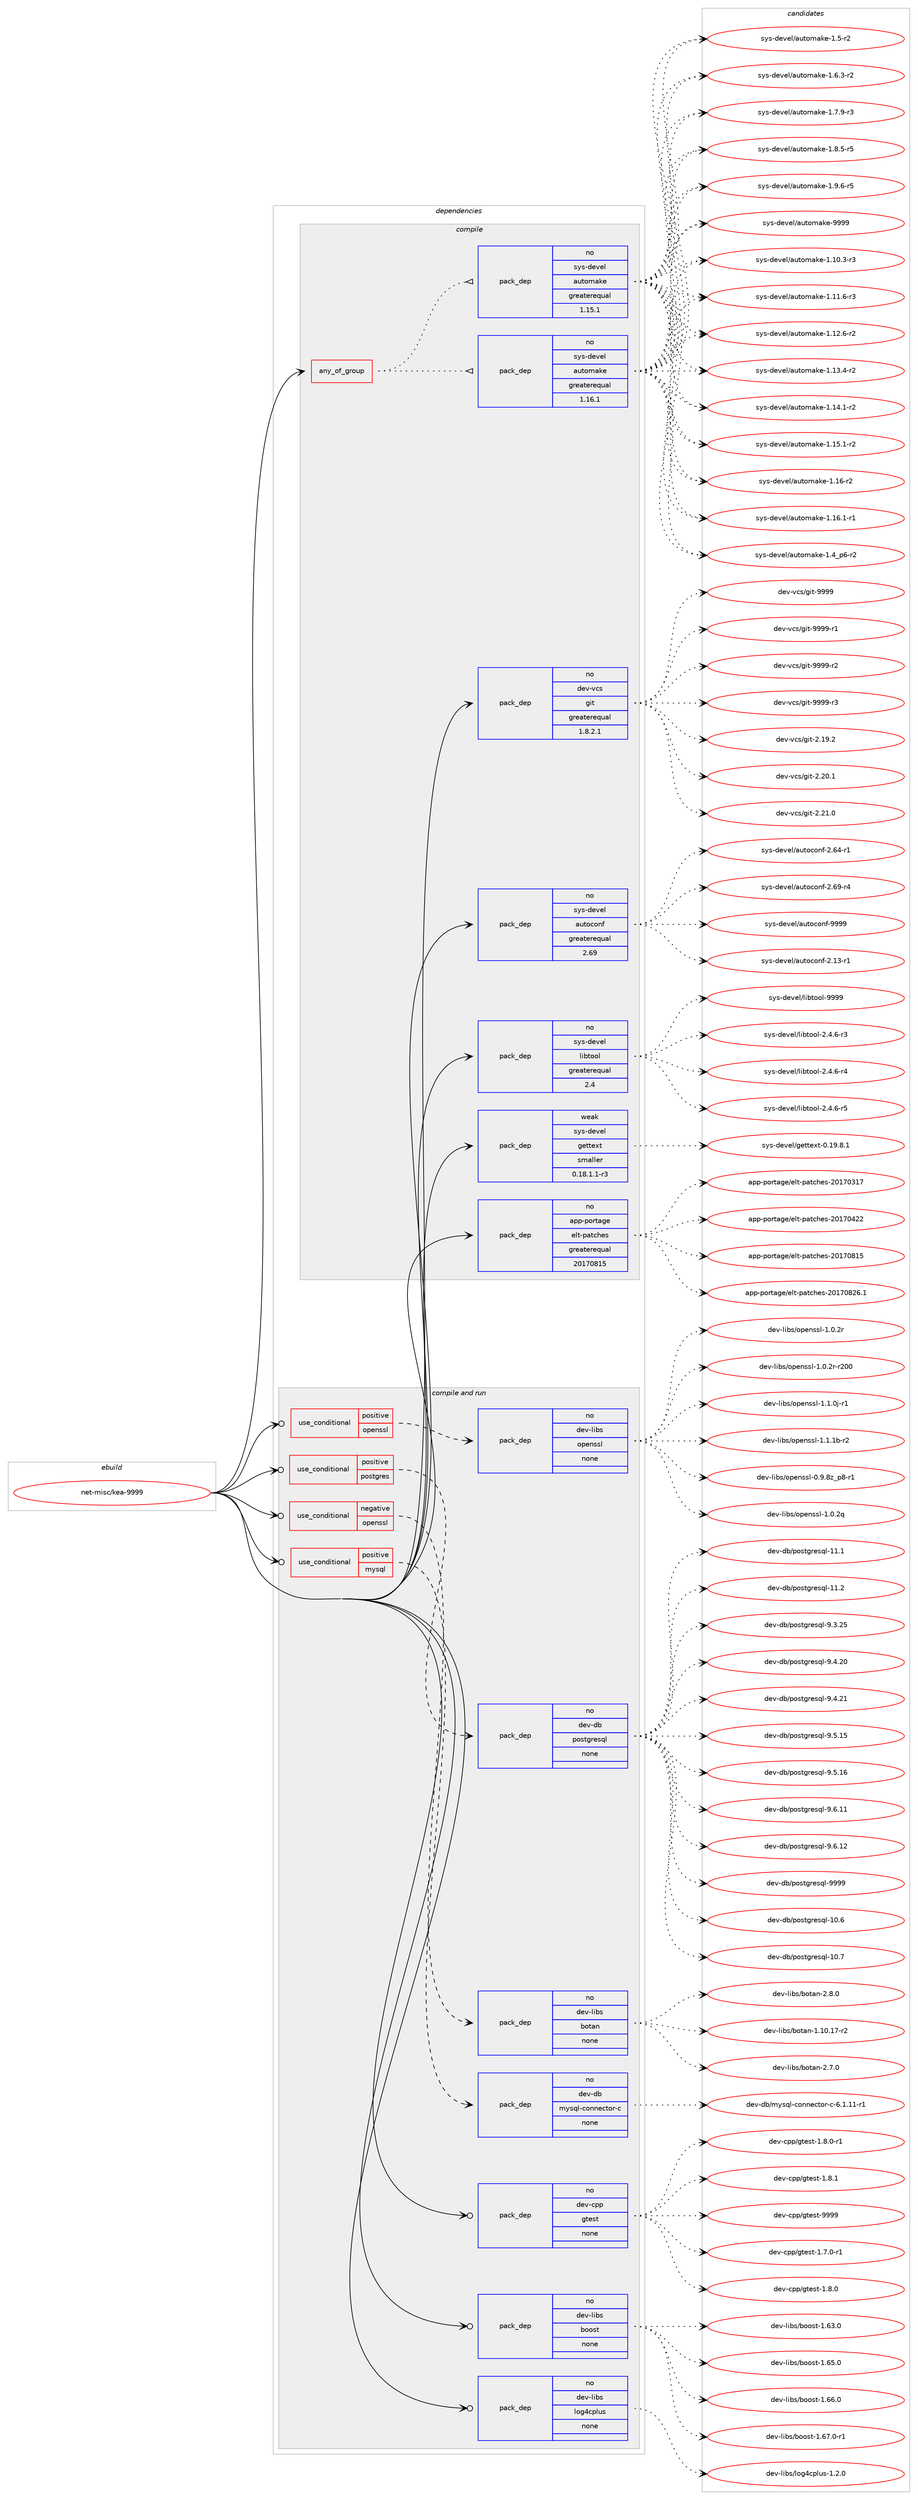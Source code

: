 digraph prolog {

# *************
# Graph options
# *************

newrank=true;
concentrate=true;
compound=true;
graph [rankdir=LR,fontname=Helvetica,fontsize=10,ranksep=1.5];#, ranksep=2.5, nodesep=0.2];
edge  [arrowhead=vee];
node  [fontname=Helvetica,fontsize=10];

# **********
# The ebuild
# **********

subgraph cluster_leftcol {
color=gray;
rank=same;
label=<<i>ebuild</i>>;
id [label="net-misc/kea-9999", color=red, width=4, href="../net-misc/kea-9999.svg"];
}

# ****************
# The dependencies
# ****************

subgraph cluster_midcol {
color=gray;
label=<<i>dependencies</i>>;
subgraph cluster_compile {
fillcolor="#eeeeee";
style=filled;
label=<<i>compile</i>>;
subgraph any26334 {
dependency1668691 [label=<<TABLE BORDER="0" CELLBORDER="1" CELLSPACING="0" CELLPADDING="4"><TR><TD CELLPADDING="10">any_of_group</TD></TR></TABLE>>, shape=none, color=red];subgraph pack1193012 {
dependency1668692 [label=<<TABLE BORDER="0" CELLBORDER="1" CELLSPACING="0" CELLPADDING="4" WIDTH="220"><TR><TD ROWSPAN="6" CELLPADDING="30">pack_dep</TD></TR><TR><TD WIDTH="110">no</TD></TR><TR><TD>sys-devel</TD></TR><TR><TD>automake</TD></TR><TR><TD>greaterequal</TD></TR><TR><TD>1.16.1</TD></TR></TABLE>>, shape=none, color=blue];
}
dependency1668691:e -> dependency1668692:w [weight=20,style="dotted",arrowhead="oinv"];
subgraph pack1193013 {
dependency1668693 [label=<<TABLE BORDER="0" CELLBORDER="1" CELLSPACING="0" CELLPADDING="4" WIDTH="220"><TR><TD ROWSPAN="6" CELLPADDING="30">pack_dep</TD></TR><TR><TD WIDTH="110">no</TD></TR><TR><TD>sys-devel</TD></TR><TR><TD>automake</TD></TR><TR><TD>greaterequal</TD></TR><TR><TD>1.15.1</TD></TR></TABLE>>, shape=none, color=blue];
}
dependency1668691:e -> dependency1668693:w [weight=20,style="dotted",arrowhead="oinv"];
}
id:e -> dependency1668691:w [weight=20,style="solid",arrowhead="vee"];
subgraph pack1193014 {
dependency1668694 [label=<<TABLE BORDER="0" CELLBORDER="1" CELLSPACING="0" CELLPADDING="4" WIDTH="220"><TR><TD ROWSPAN="6" CELLPADDING="30">pack_dep</TD></TR><TR><TD WIDTH="110">no</TD></TR><TR><TD>app-portage</TD></TR><TR><TD>elt-patches</TD></TR><TR><TD>greaterequal</TD></TR><TR><TD>20170815</TD></TR></TABLE>>, shape=none, color=blue];
}
id:e -> dependency1668694:w [weight=20,style="solid",arrowhead="vee"];
subgraph pack1193015 {
dependency1668695 [label=<<TABLE BORDER="0" CELLBORDER="1" CELLSPACING="0" CELLPADDING="4" WIDTH="220"><TR><TD ROWSPAN="6" CELLPADDING="30">pack_dep</TD></TR><TR><TD WIDTH="110">no</TD></TR><TR><TD>dev-vcs</TD></TR><TR><TD>git</TD></TR><TR><TD>greaterequal</TD></TR><TR><TD>1.8.2.1</TD></TR></TABLE>>, shape=none, color=blue];
}
id:e -> dependency1668695:w [weight=20,style="solid",arrowhead="vee"];
subgraph pack1193016 {
dependency1668696 [label=<<TABLE BORDER="0" CELLBORDER="1" CELLSPACING="0" CELLPADDING="4" WIDTH="220"><TR><TD ROWSPAN="6" CELLPADDING="30">pack_dep</TD></TR><TR><TD WIDTH="110">no</TD></TR><TR><TD>sys-devel</TD></TR><TR><TD>autoconf</TD></TR><TR><TD>greaterequal</TD></TR><TR><TD>2.69</TD></TR></TABLE>>, shape=none, color=blue];
}
id:e -> dependency1668696:w [weight=20,style="solid",arrowhead="vee"];
subgraph pack1193017 {
dependency1668697 [label=<<TABLE BORDER="0" CELLBORDER="1" CELLSPACING="0" CELLPADDING="4" WIDTH="220"><TR><TD ROWSPAN="6" CELLPADDING="30">pack_dep</TD></TR><TR><TD WIDTH="110">no</TD></TR><TR><TD>sys-devel</TD></TR><TR><TD>libtool</TD></TR><TR><TD>greaterequal</TD></TR><TR><TD>2.4</TD></TR></TABLE>>, shape=none, color=blue];
}
id:e -> dependency1668697:w [weight=20,style="solid",arrowhead="vee"];
subgraph pack1193018 {
dependency1668698 [label=<<TABLE BORDER="0" CELLBORDER="1" CELLSPACING="0" CELLPADDING="4" WIDTH="220"><TR><TD ROWSPAN="6" CELLPADDING="30">pack_dep</TD></TR><TR><TD WIDTH="110">weak</TD></TR><TR><TD>sys-devel</TD></TR><TR><TD>gettext</TD></TR><TR><TD>smaller</TD></TR><TR><TD>0.18.1.1-r3</TD></TR></TABLE>>, shape=none, color=blue];
}
id:e -> dependency1668698:w [weight=20,style="solid",arrowhead="vee"];
}
subgraph cluster_compileandrun {
fillcolor="#eeeeee";
style=filled;
label=<<i>compile and run</i>>;
subgraph cond448557 {
dependency1668699 [label=<<TABLE BORDER="0" CELLBORDER="1" CELLSPACING="0" CELLPADDING="4"><TR><TD ROWSPAN="3" CELLPADDING="10">use_conditional</TD></TR><TR><TD>negative</TD></TR><TR><TD>openssl</TD></TR></TABLE>>, shape=none, color=red];
subgraph pack1193019 {
dependency1668700 [label=<<TABLE BORDER="0" CELLBORDER="1" CELLSPACING="0" CELLPADDING="4" WIDTH="220"><TR><TD ROWSPAN="6" CELLPADDING="30">pack_dep</TD></TR><TR><TD WIDTH="110">no</TD></TR><TR><TD>dev-libs</TD></TR><TR><TD>botan</TD></TR><TR><TD>none</TD></TR><TR><TD></TD></TR></TABLE>>, shape=none, color=blue];
}
dependency1668699:e -> dependency1668700:w [weight=20,style="dashed",arrowhead="vee"];
}
id:e -> dependency1668699:w [weight=20,style="solid",arrowhead="odotvee"];
subgraph cond448558 {
dependency1668701 [label=<<TABLE BORDER="0" CELLBORDER="1" CELLSPACING="0" CELLPADDING="4"><TR><TD ROWSPAN="3" CELLPADDING="10">use_conditional</TD></TR><TR><TD>positive</TD></TR><TR><TD>mysql</TD></TR></TABLE>>, shape=none, color=red];
subgraph pack1193020 {
dependency1668702 [label=<<TABLE BORDER="0" CELLBORDER="1" CELLSPACING="0" CELLPADDING="4" WIDTH="220"><TR><TD ROWSPAN="6" CELLPADDING="30">pack_dep</TD></TR><TR><TD WIDTH="110">no</TD></TR><TR><TD>dev-db</TD></TR><TR><TD>mysql-connector-c</TD></TR><TR><TD>none</TD></TR><TR><TD></TD></TR></TABLE>>, shape=none, color=blue];
}
dependency1668701:e -> dependency1668702:w [weight=20,style="dashed",arrowhead="vee"];
}
id:e -> dependency1668701:w [weight=20,style="solid",arrowhead="odotvee"];
subgraph cond448559 {
dependency1668703 [label=<<TABLE BORDER="0" CELLBORDER="1" CELLSPACING="0" CELLPADDING="4"><TR><TD ROWSPAN="3" CELLPADDING="10">use_conditional</TD></TR><TR><TD>positive</TD></TR><TR><TD>openssl</TD></TR></TABLE>>, shape=none, color=red];
subgraph pack1193021 {
dependency1668704 [label=<<TABLE BORDER="0" CELLBORDER="1" CELLSPACING="0" CELLPADDING="4" WIDTH="220"><TR><TD ROWSPAN="6" CELLPADDING="30">pack_dep</TD></TR><TR><TD WIDTH="110">no</TD></TR><TR><TD>dev-libs</TD></TR><TR><TD>openssl</TD></TR><TR><TD>none</TD></TR><TR><TD></TD></TR></TABLE>>, shape=none, color=blue];
}
dependency1668703:e -> dependency1668704:w [weight=20,style="dashed",arrowhead="vee"];
}
id:e -> dependency1668703:w [weight=20,style="solid",arrowhead="odotvee"];
subgraph cond448560 {
dependency1668705 [label=<<TABLE BORDER="0" CELLBORDER="1" CELLSPACING="0" CELLPADDING="4"><TR><TD ROWSPAN="3" CELLPADDING="10">use_conditional</TD></TR><TR><TD>positive</TD></TR><TR><TD>postgres</TD></TR></TABLE>>, shape=none, color=red];
subgraph pack1193022 {
dependency1668706 [label=<<TABLE BORDER="0" CELLBORDER="1" CELLSPACING="0" CELLPADDING="4" WIDTH="220"><TR><TD ROWSPAN="6" CELLPADDING="30">pack_dep</TD></TR><TR><TD WIDTH="110">no</TD></TR><TR><TD>dev-db</TD></TR><TR><TD>postgresql</TD></TR><TR><TD>none</TD></TR><TR><TD></TD></TR></TABLE>>, shape=none, color=blue];
}
dependency1668705:e -> dependency1668706:w [weight=20,style="dashed",arrowhead="vee"];
}
id:e -> dependency1668705:w [weight=20,style="solid",arrowhead="odotvee"];
subgraph pack1193023 {
dependency1668707 [label=<<TABLE BORDER="0" CELLBORDER="1" CELLSPACING="0" CELLPADDING="4" WIDTH="220"><TR><TD ROWSPAN="6" CELLPADDING="30">pack_dep</TD></TR><TR><TD WIDTH="110">no</TD></TR><TR><TD>dev-cpp</TD></TR><TR><TD>gtest</TD></TR><TR><TD>none</TD></TR><TR><TD></TD></TR></TABLE>>, shape=none, color=blue];
}
id:e -> dependency1668707:w [weight=20,style="solid",arrowhead="odotvee"];
subgraph pack1193024 {
dependency1668708 [label=<<TABLE BORDER="0" CELLBORDER="1" CELLSPACING="0" CELLPADDING="4" WIDTH="220"><TR><TD ROWSPAN="6" CELLPADDING="30">pack_dep</TD></TR><TR><TD WIDTH="110">no</TD></TR><TR><TD>dev-libs</TD></TR><TR><TD>boost</TD></TR><TR><TD>none</TD></TR><TR><TD></TD></TR></TABLE>>, shape=none, color=blue];
}
id:e -> dependency1668708:w [weight=20,style="solid",arrowhead="odotvee"];
subgraph pack1193025 {
dependency1668709 [label=<<TABLE BORDER="0" CELLBORDER="1" CELLSPACING="0" CELLPADDING="4" WIDTH="220"><TR><TD ROWSPAN="6" CELLPADDING="30">pack_dep</TD></TR><TR><TD WIDTH="110">no</TD></TR><TR><TD>dev-libs</TD></TR><TR><TD>log4cplus</TD></TR><TR><TD>none</TD></TR><TR><TD></TD></TR></TABLE>>, shape=none, color=blue];
}
id:e -> dependency1668709:w [weight=20,style="solid",arrowhead="odotvee"];
}
subgraph cluster_run {
fillcolor="#eeeeee";
style=filled;
label=<<i>run</i>>;
}
}

# **************
# The candidates
# **************

subgraph cluster_choices {
rank=same;
color=gray;
label=<<i>candidates</i>>;

subgraph choice1193012 {
color=black;
nodesep=1;
choice11512111545100101118101108479711711611110997107101454946494846514511451 [label="sys-devel/automake-1.10.3-r3", color=red, width=4,href="../sys-devel/automake-1.10.3-r3.svg"];
choice11512111545100101118101108479711711611110997107101454946494946544511451 [label="sys-devel/automake-1.11.6-r3", color=red, width=4,href="../sys-devel/automake-1.11.6-r3.svg"];
choice11512111545100101118101108479711711611110997107101454946495046544511450 [label="sys-devel/automake-1.12.6-r2", color=red, width=4,href="../sys-devel/automake-1.12.6-r2.svg"];
choice11512111545100101118101108479711711611110997107101454946495146524511450 [label="sys-devel/automake-1.13.4-r2", color=red, width=4,href="../sys-devel/automake-1.13.4-r2.svg"];
choice11512111545100101118101108479711711611110997107101454946495246494511450 [label="sys-devel/automake-1.14.1-r2", color=red, width=4,href="../sys-devel/automake-1.14.1-r2.svg"];
choice11512111545100101118101108479711711611110997107101454946495346494511450 [label="sys-devel/automake-1.15.1-r2", color=red, width=4,href="../sys-devel/automake-1.15.1-r2.svg"];
choice1151211154510010111810110847971171161111099710710145494649544511450 [label="sys-devel/automake-1.16-r2", color=red, width=4,href="../sys-devel/automake-1.16-r2.svg"];
choice11512111545100101118101108479711711611110997107101454946495446494511449 [label="sys-devel/automake-1.16.1-r1", color=red, width=4,href="../sys-devel/automake-1.16.1-r1.svg"];
choice115121115451001011181011084797117116111109971071014549465295112544511450 [label="sys-devel/automake-1.4_p6-r2", color=red, width=4,href="../sys-devel/automake-1.4_p6-r2.svg"];
choice11512111545100101118101108479711711611110997107101454946534511450 [label="sys-devel/automake-1.5-r2", color=red, width=4,href="../sys-devel/automake-1.5-r2.svg"];
choice115121115451001011181011084797117116111109971071014549465446514511450 [label="sys-devel/automake-1.6.3-r2", color=red, width=4,href="../sys-devel/automake-1.6.3-r2.svg"];
choice115121115451001011181011084797117116111109971071014549465546574511451 [label="sys-devel/automake-1.7.9-r3", color=red, width=4,href="../sys-devel/automake-1.7.9-r3.svg"];
choice115121115451001011181011084797117116111109971071014549465646534511453 [label="sys-devel/automake-1.8.5-r5", color=red, width=4,href="../sys-devel/automake-1.8.5-r5.svg"];
choice115121115451001011181011084797117116111109971071014549465746544511453 [label="sys-devel/automake-1.9.6-r5", color=red, width=4,href="../sys-devel/automake-1.9.6-r5.svg"];
choice115121115451001011181011084797117116111109971071014557575757 [label="sys-devel/automake-9999", color=red, width=4,href="../sys-devel/automake-9999.svg"];
dependency1668692:e -> choice11512111545100101118101108479711711611110997107101454946494846514511451:w [style=dotted,weight="100"];
dependency1668692:e -> choice11512111545100101118101108479711711611110997107101454946494946544511451:w [style=dotted,weight="100"];
dependency1668692:e -> choice11512111545100101118101108479711711611110997107101454946495046544511450:w [style=dotted,weight="100"];
dependency1668692:e -> choice11512111545100101118101108479711711611110997107101454946495146524511450:w [style=dotted,weight="100"];
dependency1668692:e -> choice11512111545100101118101108479711711611110997107101454946495246494511450:w [style=dotted,weight="100"];
dependency1668692:e -> choice11512111545100101118101108479711711611110997107101454946495346494511450:w [style=dotted,weight="100"];
dependency1668692:e -> choice1151211154510010111810110847971171161111099710710145494649544511450:w [style=dotted,weight="100"];
dependency1668692:e -> choice11512111545100101118101108479711711611110997107101454946495446494511449:w [style=dotted,weight="100"];
dependency1668692:e -> choice115121115451001011181011084797117116111109971071014549465295112544511450:w [style=dotted,weight="100"];
dependency1668692:e -> choice11512111545100101118101108479711711611110997107101454946534511450:w [style=dotted,weight="100"];
dependency1668692:e -> choice115121115451001011181011084797117116111109971071014549465446514511450:w [style=dotted,weight="100"];
dependency1668692:e -> choice115121115451001011181011084797117116111109971071014549465546574511451:w [style=dotted,weight="100"];
dependency1668692:e -> choice115121115451001011181011084797117116111109971071014549465646534511453:w [style=dotted,weight="100"];
dependency1668692:e -> choice115121115451001011181011084797117116111109971071014549465746544511453:w [style=dotted,weight="100"];
dependency1668692:e -> choice115121115451001011181011084797117116111109971071014557575757:w [style=dotted,weight="100"];
}
subgraph choice1193013 {
color=black;
nodesep=1;
choice11512111545100101118101108479711711611110997107101454946494846514511451 [label="sys-devel/automake-1.10.3-r3", color=red, width=4,href="../sys-devel/automake-1.10.3-r3.svg"];
choice11512111545100101118101108479711711611110997107101454946494946544511451 [label="sys-devel/automake-1.11.6-r3", color=red, width=4,href="../sys-devel/automake-1.11.6-r3.svg"];
choice11512111545100101118101108479711711611110997107101454946495046544511450 [label="sys-devel/automake-1.12.6-r2", color=red, width=4,href="../sys-devel/automake-1.12.6-r2.svg"];
choice11512111545100101118101108479711711611110997107101454946495146524511450 [label="sys-devel/automake-1.13.4-r2", color=red, width=4,href="../sys-devel/automake-1.13.4-r2.svg"];
choice11512111545100101118101108479711711611110997107101454946495246494511450 [label="sys-devel/automake-1.14.1-r2", color=red, width=4,href="../sys-devel/automake-1.14.1-r2.svg"];
choice11512111545100101118101108479711711611110997107101454946495346494511450 [label="sys-devel/automake-1.15.1-r2", color=red, width=4,href="../sys-devel/automake-1.15.1-r2.svg"];
choice1151211154510010111810110847971171161111099710710145494649544511450 [label="sys-devel/automake-1.16-r2", color=red, width=4,href="../sys-devel/automake-1.16-r2.svg"];
choice11512111545100101118101108479711711611110997107101454946495446494511449 [label="sys-devel/automake-1.16.1-r1", color=red, width=4,href="../sys-devel/automake-1.16.1-r1.svg"];
choice115121115451001011181011084797117116111109971071014549465295112544511450 [label="sys-devel/automake-1.4_p6-r2", color=red, width=4,href="../sys-devel/automake-1.4_p6-r2.svg"];
choice11512111545100101118101108479711711611110997107101454946534511450 [label="sys-devel/automake-1.5-r2", color=red, width=4,href="../sys-devel/automake-1.5-r2.svg"];
choice115121115451001011181011084797117116111109971071014549465446514511450 [label="sys-devel/automake-1.6.3-r2", color=red, width=4,href="../sys-devel/automake-1.6.3-r2.svg"];
choice115121115451001011181011084797117116111109971071014549465546574511451 [label="sys-devel/automake-1.7.9-r3", color=red, width=4,href="../sys-devel/automake-1.7.9-r3.svg"];
choice115121115451001011181011084797117116111109971071014549465646534511453 [label="sys-devel/automake-1.8.5-r5", color=red, width=4,href="../sys-devel/automake-1.8.5-r5.svg"];
choice115121115451001011181011084797117116111109971071014549465746544511453 [label="sys-devel/automake-1.9.6-r5", color=red, width=4,href="../sys-devel/automake-1.9.6-r5.svg"];
choice115121115451001011181011084797117116111109971071014557575757 [label="sys-devel/automake-9999", color=red, width=4,href="../sys-devel/automake-9999.svg"];
dependency1668693:e -> choice11512111545100101118101108479711711611110997107101454946494846514511451:w [style=dotted,weight="100"];
dependency1668693:e -> choice11512111545100101118101108479711711611110997107101454946494946544511451:w [style=dotted,weight="100"];
dependency1668693:e -> choice11512111545100101118101108479711711611110997107101454946495046544511450:w [style=dotted,weight="100"];
dependency1668693:e -> choice11512111545100101118101108479711711611110997107101454946495146524511450:w [style=dotted,weight="100"];
dependency1668693:e -> choice11512111545100101118101108479711711611110997107101454946495246494511450:w [style=dotted,weight="100"];
dependency1668693:e -> choice11512111545100101118101108479711711611110997107101454946495346494511450:w [style=dotted,weight="100"];
dependency1668693:e -> choice1151211154510010111810110847971171161111099710710145494649544511450:w [style=dotted,weight="100"];
dependency1668693:e -> choice11512111545100101118101108479711711611110997107101454946495446494511449:w [style=dotted,weight="100"];
dependency1668693:e -> choice115121115451001011181011084797117116111109971071014549465295112544511450:w [style=dotted,weight="100"];
dependency1668693:e -> choice11512111545100101118101108479711711611110997107101454946534511450:w [style=dotted,weight="100"];
dependency1668693:e -> choice115121115451001011181011084797117116111109971071014549465446514511450:w [style=dotted,weight="100"];
dependency1668693:e -> choice115121115451001011181011084797117116111109971071014549465546574511451:w [style=dotted,weight="100"];
dependency1668693:e -> choice115121115451001011181011084797117116111109971071014549465646534511453:w [style=dotted,weight="100"];
dependency1668693:e -> choice115121115451001011181011084797117116111109971071014549465746544511453:w [style=dotted,weight="100"];
dependency1668693:e -> choice115121115451001011181011084797117116111109971071014557575757:w [style=dotted,weight="100"];
}
subgraph choice1193014 {
color=black;
nodesep=1;
choice97112112451121111141169710310147101108116451129711699104101115455048495548514955 [label="app-portage/elt-patches-20170317", color=red, width=4,href="../app-portage/elt-patches-20170317.svg"];
choice97112112451121111141169710310147101108116451129711699104101115455048495548525050 [label="app-portage/elt-patches-20170422", color=red, width=4,href="../app-portage/elt-patches-20170422.svg"];
choice97112112451121111141169710310147101108116451129711699104101115455048495548564953 [label="app-portage/elt-patches-20170815", color=red, width=4,href="../app-portage/elt-patches-20170815.svg"];
choice971121124511211111411697103101471011081164511297116991041011154550484955485650544649 [label="app-portage/elt-patches-20170826.1", color=red, width=4,href="../app-portage/elt-patches-20170826.1.svg"];
dependency1668694:e -> choice97112112451121111141169710310147101108116451129711699104101115455048495548514955:w [style=dotted,weight="100"];
dependency1668694:e -> choice97112112451121111141169710310147101108116451129711699104101115455048495548525050:w [style=dotted,weight="100"];
dependency1668694:e -> choice97112112451121111141169710310147101108116451129711699104101115455048495548564953:w [style=dotted,weight="100"];
dependency1668694:e -> choice971121124511211111411697103101471011081164511297116991041011154550484955485650544649:w [style=dotted,weight="100"];
}
subgraph choice1193015 {
color=black;
nodesep=1;
choice10010111845118991154710310511645504649574650 [label="dev-vcs/git-2.19.2", color=red, width=4,href="../dev-vcs/git-2.19.2.svg"];
choice10010111845118991154710310511645504650484649 [label="dev-vcs/git-2.20.1", color=red, width=4,href="../dev-vcs/git-2.20.1.svg"];
choice10010111845118991154710310511645504650494648 [label="dev-vcs/git-2.21.0", color=red, width=4,href="../dev-vcs/git-2.21.0.svg"];
choice1001011184511899115471031051164557575757 [label="dev-vcs/git-9999", color=red, width=4,href="../dev-vcs/git-9999.svg"];
choice10010111845118991154710310511645575757574511449 [label="dev-vcs/git-9999-r1", color=red, width=4,href="../dev-vcs/git-9999-r1.svg"];
choice10010111845118991154710310511645575757574511450 [label="dev-vcs/git-9999-r2", color=red, width=4,href="../dev-vcs/git-9999-r2.svg"];
choice10010111845118991154710310511645575757574511451 [label="dev-vcs/git-9999-r3", color=red, width=4,href="../dev-vcs/git-9999-r3.svg"];
dependency1668695:e -> choice10010111845118991154710310511645504649574650:w [style=dotted,weight="100"];
dependency1668695:e -> choice10010111845118991154710310511645504650484649:w [style=dotted,weight="100"];
dependency1668695:e -> choice10010111845118991154710310511645504650494648:w [style=dotted,weight="100"];
dependency1668695:e -> choice1001011184511899115471031051164557575757:w [style=dotted,weight="100"];
dependency1668695:e -> choice10010111845118991154710310511645575757574511449:w [style=dotted,weight="100"];
dependency1668695:e -> choice10010111845118991154710310511645575757574511450:w [style=dotted,weight="100"];
dependency1668695:e -> choice10010111845118991154710310511645575757574511451:w [style=dotted,weight="100"];
}
subgraph choice1193016 {
color=black;
nodesep=1;
choice1151211154510010111810110847971171161119911111010245504649514511449 [label="sys-devel/autoconf-2.13-r1", color=red, width=4,href="../sys-devel/autoconf-2.13-r1.svg"];
choice1151211154510010111810110847971171161119911111010245504654524511449 [label="sys-devel/autoconf-2.64-r1", color=red, width=4,href="../sys-devel/autoconf-2.64-r1.svg"];
choice1151211154510010111810110847971171161119911111010245504654574511452 [label="sys-devel/autoconf-2.69-r4", color=red, width=4,href="../sys-devel/autoconf-2.69-r4.svg"];
choice115121115451001011181011084797117116111991111101024557575757 [label="sys-devel/autoconf-9999", color=red, width=4,href="../sys-devel/autoconf-9999.svg"];
dependency1668696:e -> choice1151211154510010111810110847971171161119911111010245504649514511449:w [style=dotted,weight="100"];
dependency1668696:e -> choice1151211154510010111810110847971171161119911111010245504654524511449:w [style=dotted,weight="100"];
dependency1668696:e -> choice1151211154510010111810110847971171161119911111010245504654574511452:w [style=dotted,weight="100"];
dependency1668696:e -> choice115121115451001011181011084797117116111991111101024557575757:w [style=dotted,weight="100"];
}
subgraph choice1193017 {
color=black;
nodesep=1;
choice1151211154510010111810110847108105981161111111084550465246544511451 [label="sys-devel/libtool-2.4.6-r3", color=red, width=4,href="../sys-devel/libtool-2.4.6-r3.svg"];
choice1151211154510010111810110847108105981161111111084550465246544511452 [label="sys-devel/libtool-2.4.6-r4", color=red, width=4,href="../sys-devel/libtool-2.4.6-r4.svg"];
choice1151211154510010111810110847108105981161111111084550465246544511453 [label="sys-devel/libtool-2.4.6-r5", color=red, width=4,href="../sys-devel/libtool-2.4.6-r5.svg"];
choice1151211154510010111810110847108105981161111111084557575757 [label="sys-devel/libtool-9999", color=red, width=4,href="../sys-devel/libtool-9999.svg"];
dependency1668697:e -> choice1151211154510010111810110847108105981161111111084550465246544511451:w [style=dotted,weight="100"];
dependency1668697:e -> choice1151211154510010111810110847108105981161111111084550465246544511452:w [style=dotted,weight="100"];
dependency1668697:e -> choice1151211154510010111810110847108105981161111111084550465246544511453:w [style=dotted,weight="100"];
dependency1668697:e -> choice1151211154510010111810110847108105981161111111084557575757:w [style=dotted,weight="100"];
}
subgraph choice1193018 {
color=black;
nodesep=1;
choice1151211154510010111810110847103101116116101120116454846495746564649 [label="sys-devel/gettext-0.19.8.1", color=red, width=4,href="../sys-devel/gettext-0.19.8.1.svg"];
dependency1668698:e -> choice1151211154510010111810110847103101116116101120116454846495746564649:w [style=dotted,weight="100"];
}
subgraph choice1193019 {
color=black;
nodesep=1;
choice100101118451081059811547981111169711045494649484649554511450 [label="dev-libs/botan-1.10.17-r2", color=red, width=4,href="../dev-libs/botan-1.10.17-r2.svg"];
choice1001011184510810598115479811111697110455046554648 [label="dev-libs/botan-2.7.0", color=red, width=4,href="../dev-libs/botan-2.7.0.svg"];
choice1001011184510810598115479811111697110455046564648 [label="dev-libs/botan-2.8.0", color=red, width=4,href="../dev-libs/botan-2.8.0.svg"];
dependency1668700:e -> choice100101118451081059811547981111169711045494649484649554511450:w [style=dotted,weight="100"];
dependency1668700:e -> choice1001011184510810598115479811111697110455046554648:w [style=dotted,weight="100"];
dependency1668700:e -> choice1001011184510810598115479811111697110455046564648:w [style=dotted,weight="100"];
}
subgraph choice1193020 {
color=black;
nodesep=1;
choice1001011184510098471091211151131084599111110110101991161111144599455446494649494511449 [label="dev-db/mysql-connector-c-6.1.11-r1", color=red, width=4,href="../dev-db/mysql-connector-c-6.1.11-r1.svg"];
dependency1668702:e -> choice1001011184510098471091211151131084599111110110101991161111144599455446494649494511449:w [style=dotted,weight="100"];
}
subgraph choice1193021 {
color=black;
nodesep=1;
choice10010111845108105981154711111210111011511510845484657465612295112564511449 [label="dev-libs/openssl-0.9.8z_p8-r1", color=red, width=4,href="../dev-libs/openssl-0.9.8z_p8-r1.svg"];
choice100101118451081059811547111112101110115115108454946484650113 [label="dev-libs/openssl-1.0.2q", color=red, width=4,href="../dev-libs/openssl-1.0.2q.svg"];
choice100101118451081059811547111112101110115115108454946484650114 [label="dev-libs/openssl-1.0.2r", color=red, width=4,href="../dev-libs/openssl-1.0.2r.svg"];
choice10010111845108105981154711111210111011511510845494648465011445114504848 [label="dev-libs/openssl-1.0.2r-r200", color=red, width=4,href="../dev-libs/openssl-1.0.2r-r200.svg"];
choice1001011184510810598115471111121011101151151084549464946481064511449 [label="dev-libs/openssl-1.1.0j-r1", color=red, width=4,href="../dev-libs/openssl-1.1.0j-r1.svg"];
choice100101118451081059811547111112101110115115108454946494649984511450 [label="dev-libs/openssl-1.1.1b-r2", color=red, width=4,href="../dev-libs/openssl-1.1.1b-r2.svg"];
dependency1668704:e -> choice10010111845108105981154711111210111011511510845484657465612295112564511449:w [style=dotted,weight="100"];
dependency1668704:e -> choice100101118451081059811547111112101110115115108454946484650113:w [style=dotted,weight="100"];
dependency1668704:e -> choice100101118451081059811547111112101110115115108454946484650114:w [style=dotted,weight="100"];
dependency1668704:e -> choice10010111845108105981154711111210111011511510845494648465011445114504848:w [style=dotted,weight="100"];
dependency1668704:e -> choice1001011184510810598115471111121011101151151084549464946481064511449:w [style=dotted,weight="100"];
dependency1668704:e -> choice100101118451081059811547111112101110115115108454946494649984511450:w [style=dotted,weight="100"];
}
subgraph choice1193022 {
color=black;
nodesep=1;
choice1001011184510098471121111151161031141011151131084549484654 [label="dev-db/postgresql-10.6", color=red, width=4,href="../dev-db/postgresql-10.6.svg"];
choice1001011184510098471121111151161031141011151131084549484655 [label="dev-db/postgresql-10.7", color=red, width=4,href="../dev-db/postgresql-10.7.svg"];
choice1001011184510098471121111151161031141011151131084549494649 [label="dev-db/postgresql-11.1", color=red, width=4,href="../dev-db/postgresql-11.1.svg"];
choice1001011184510098471121111151161031141011151131084549494650 [label="dev-db/postgresql-11.2", color=red, width=4,href="../dev-db/postgresql-11.2.svg"];
choice10010111845100984711211111511610311410111511310845574651465053 [label="dev-db/postgresql-9.3.25", color=red, width=4,href="../dev-db/postgresql-9.3.25.svg"];
choice10010111845100984711211111511610311410111511310845574652465048 [label="dev-db/postgresql-9.4.20", color=red, width=4,href="../dev-db/postgresql-9.4.20.svg"];
choice10010111845100984711211111511610311410111511310845574652465049 [label="dev-db/postgresql-9.4.21", color=red, width=4,href="../dev-db/postgresql-9.4.21.svg"];
choice10010111845100984711211111511610311410111511310845574653464953 [label="dev-db/postgresql-9.5.15", color=red, width=4,href="../dev-db/postgresql-9.5.15.svg"];
choice10010111845100984711211111511610311410111511310845574653464954 [label="dev-db/postgresql-9.5.16", color=red, width=4,href="../dev-db/postgresql-9.5.16.svg"];
choice10010111845100984711211111511610311410111511310845574654464949 [label="dev-db/postgresql-9.6.11", color=red, width=4,href="../dev-db/postgresql-9.6.11.svg"];
choice10010111845100984711211111511610311410111511310845574654464950 [label="dev-db/postgresql-9.6.12", color=red, width=4,href="../dev-db/postgresql-9.6.12.svg"];
choice1001011184510098471121111151161031141011151131084557575757 [label="dev-db/postgresql-9999", color=red, width=4,href="../dev-db/postgresql-9999.svg"];
dependency1668706:e -> choice1001011184510098471121111151161031141011151131084549484654:w [style=dotted,weight="100"];
dependency1668706:e -> choice1001011184510098471121111151161031141011151131084549484655:w [style=dotted,weight="100"];
dependency1668706:e -> choice1001011184510098471121111151161031141011151131084549494649:w [style=dotted,weight="100"];
dependency1668706:e -> choice1001011184510098471121111151161031141011151131084549494650:w [style=dotted,weight="100"];
dependency1668706:e -> choice10010111845100984711211111511610311410111511310845574651465053:w [style=dotted,weight="100"];
dependency1668706:e -> choice10010111845100984711211111511610311410111511310845574652465048:w [style=dotted,weight="100"];
dependency1668706:e -> choice10010111845100984711211111511610311410111511310845574652465049:w [style=dotted,weight="100"];
dependency1668706:e -> choice10010111845100984711211111511610311410111511310845574653464953:w [style=dotted,weight="100"];
dependency1668706:e -> choice10010111845100984711211111511610311410111511310845574653464954:w [style=dotted,weight="100"];
dependency1668706:e -> choice10010111845100984711211111511610311410111511310845574654464949:w [style=dotted,weight="100"];
dependency1668706:e -> choice10010111845100984711211111511610311410111511310845574654464950:w [style=dotted,weight="100"];
dependency1668706:e -> choice1001011184510098471121111151161031141011151131084557575757:w [style=dotted,weight="100"];
}
subgraph choice1193023 {
color=black;
nodesep=1;
choice1001011184599112112471031161011151164549465546484511449 [label="dev-cpp/gtest-1.7.0-r1", color=red, width=4,href="../dev-cpp/gtest-1.7.0-r1.svg"];
choice100101118459911211247103116101115116454946564648 [label="dev-cpp/gtest-1.8.0", color=red, width=4,href="../dev-cpp/gtest-1.8.0.svg"];
choice1001011184599112112471031161011151164549465646484511449 [label="dev-cpp/gtest-1.8.0-r1", color=red, width=4,href="../dev-cpp/gtest-1.8.0-r1.svg"];
choice100101118459911211247103116101115116454946564649 [label="dev-cpp/gtest-1.8.1", color=red, width=4,href="../dev-cpp/gtest-1.8.1.svg"];
choice1001011184599112112471031161011151164557575757 [label="dev-cpp/gtest-9999", color=red, width=4,href="../dev-cpp/gtest-9999.svg"];
dependency1668707:e -> choice1001011184599112112471031161011151164549465546484511449:w [style=dotted,weight="100"];
dependency1668707:e -> choice100101118459911211247103116101115116454946564648:w [style=dotted,weight="100"];
dependency1668707:e -> choice1001011184599112112471031161011151164549465646484511449:w [style=dotted,weight="100"];
dependency1668707:e -> choice100101118459911211247103116101115116454946564649:w [style=dotted,weight="100"];
dependency1668707:e -> choice1001011184599112112471031161011151164557575757:w [style=dotted,weight="100"];
}
subgraph choice1193024 {
color=black;
nodesep=1;
choice1001011184510810598115479811111111511645494654514648 [label="dev-libs/boost-1.63.0", color=red, width=4,href="../dev-libs/boost-1.63.0.svg"];
choice1001011184510810598115479811111111511645494654534648 [label="dev-libs/boost-1.65.0", color=red, width=4,href="../dev-libs/boost-1.65.0.svg"];
choice1001011184510810598115479811111111511645494654544648 [label="dev-libs/boost-1.66.0", color=red, width=4,href="../dev-libs/boost-1.66.0.svg"];
choice10010111845108105981154798111111115116454946545546484511449 [label="dev-libs/boost-1.67.0-r1", color=red, width=4,href="../dev-libs/boost-1.67.0-r1.svg"];
dependency1668708:e -> choice1001011184510810598115479811111111511645494654514648:w [style=dotted,weight="100"];
dependency1668708:e -> choice1001011184510810598115479811111111511645494654534648:w [style=dotted,weight="100"];
dependency1668708:e -> choice1001011184510810598115479811111111511645494654544648:w [style=dotted,weight="100"];
dependency1668708:e -> choice10010111845108105981154798111111115116454946545546484511449:w [style=dotted,weight="100"];
}
subgraph choice1193025 {
color=black;
nodesep=1;
choice1001011184510810598115471081111035299112108117115454946504648 [label="dev-libs/log4cplus-1.2.0", color=red, width=4,href="../dev-libs/log4cplus-1.2.0.svg"];
dependency1668709:e -> choice1001011184510810598115471081111035299112108117115454946504648:w [style=dotted,weight="100"];
}
}

}
